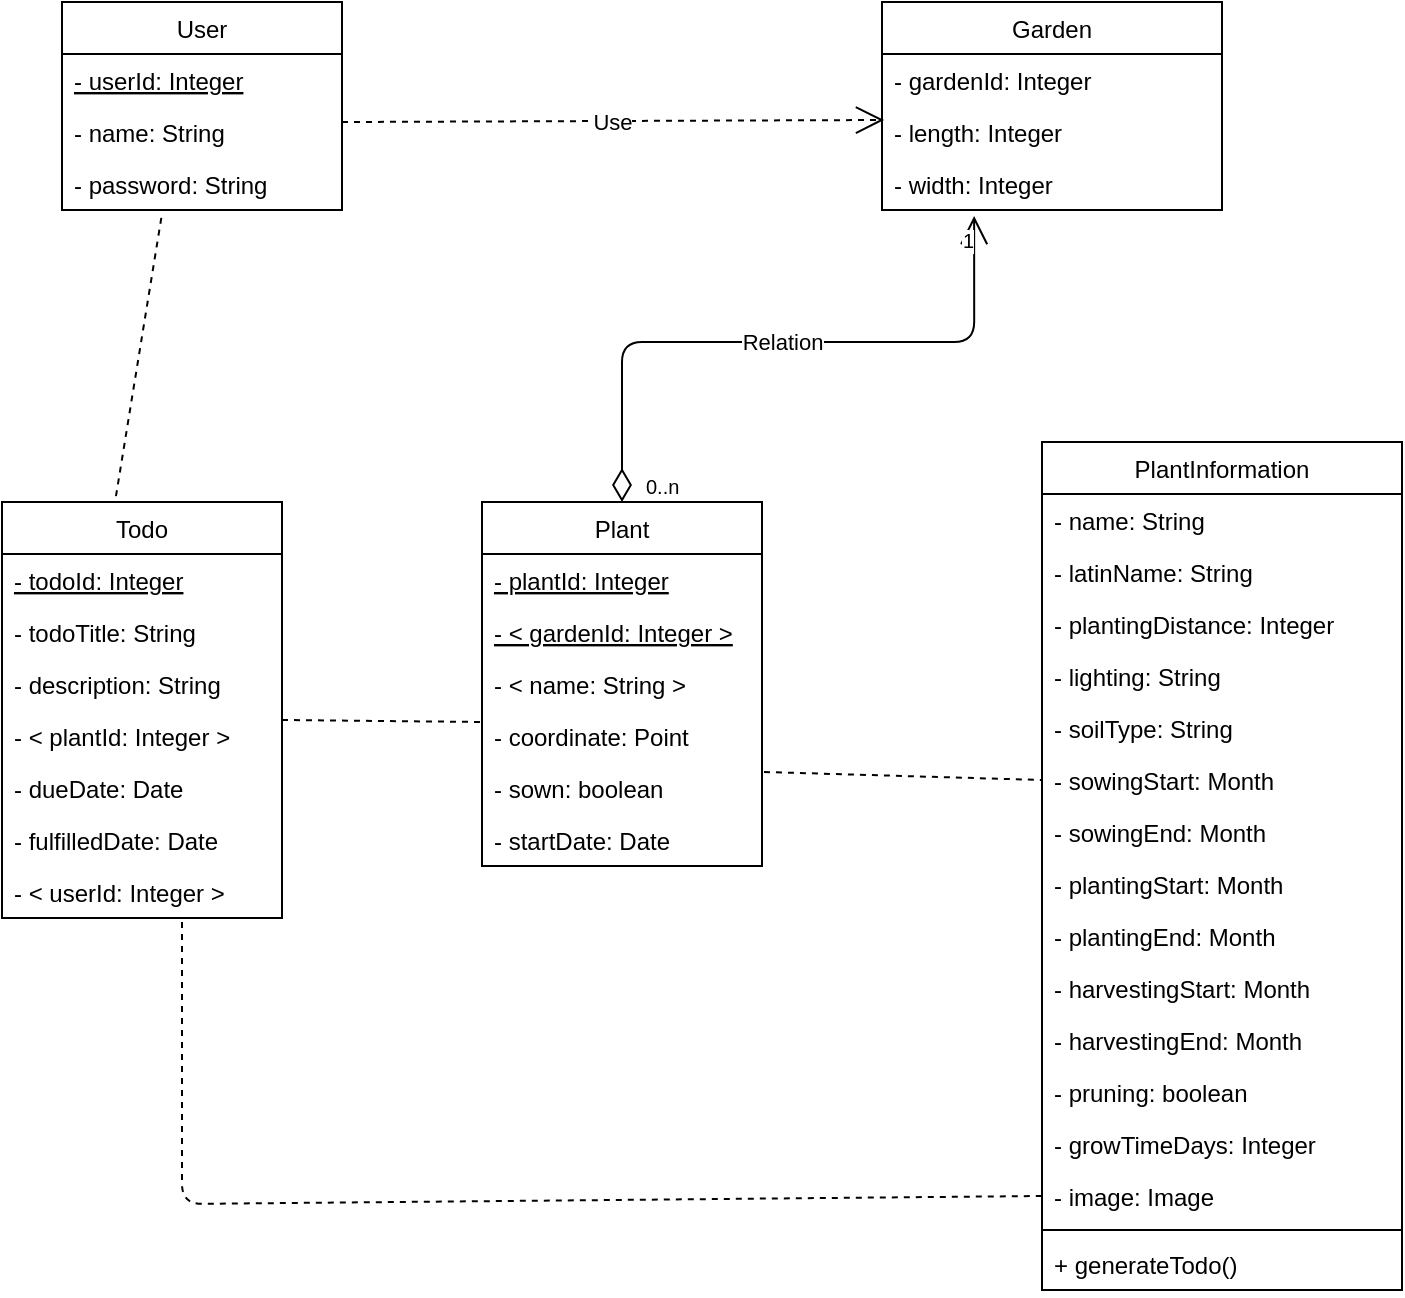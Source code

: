<mxfile version="12.3.9" type="github" pages="1"><diagram id="UogSrCtIEShTxzyLjX_1" name="Page-1"><mxGraphModel dx="1360" dy="834" grid="1" gridSize="10" guides="1" tooltips="1" connect="1" arrows="1" fold="1" page="1" pageScale="1" pageWidth="850" pageHeight="1100" math="0" shadow="0"><root><mxCell id="0"/><mxCell id="1" parent="0"/><mxCell id="djUTZAOE7deF9iOS-QQW-1" value="User" style="swimlane;fontStyle=0;childLayout=stackLayout;horizontal=1;startSize=26;fillColor=none;horizontalStack=0;resizeParent=1;resizeParentMax=0;resizeLast=0;collapsible=1;marginBottom=0;" vertex="1" parent="1"><mxGeometry x="70" y="150" width="140" height="104" as="geometry"/></mxCell><mxCell id="djUTZAOE7deF9iOS-QQW-2" value="- userId: Integer" style="text;strokeColor=none;fillColor=none;align=left;verticalAlign=top;spacingLeft=4;spacingRight=4;overflow=hidden;rotatable=0;points=[[0,0.5],[1,0.5]];portConstraint=eastwest;fontStyle=4" vertex="1" parent="djUTZAOE7deF9iOS-QQW-1"><mxGeometry y="26" width="140" height="26" as="geometry"/></mxCell><mxCell id="djUTZAOE7deF9iOS-QQW-3" value="- name: String" style="text;strokeColor=none;fillColor=none;align=left;verticalAlign=top;spacingLeft=4;spacingRight=4;overflow=hidden;rotatable=0;points=[[0,0.5],[1,0.5]];portConstraint=eastwest;" vertex="1" parent="djUTZAOE7deF9iOS-QQW-1"><mxGeometry y="52" width="140" height="26" as="geometry"/></mxCell><mxCell id="djUTZAOE7deF9iOS-QQW-4" value="- password: String" style="text;strokeColor=none;fillColor=none;align=left;verticalAlign=top;spacingLeft=4;spacingRight=4;overflow=hidden;rotatable=0;points=[[0,0.5],[1,0.5]];portConstraint=eastwest;" vertex="1" parent="djUTZAOE7deF9iOS-QQW-1"><mxGeometry y="78" width="140" height="26" as="geometry"/></mxCell><mxCell id="djUTZAOE7deF9iOS-QQW-5" value="Garden" style="swimlane;fontStyle=0;childLayout=stackLayout;horizontal=1;startSize=26;fillColor=none;horizontalStack=0;resizeParent=1;resizeParentMax=0;resizeLast=0;collapsible=1;marginBottom=0;resizeHeight=1;resizeWidth=1;" vertex="1" parent="1"><mxGeometry x="480" y="150" width="170" height="104" as="geometry"><mxRectangle x="480" y="150" width="70" height="26" as="alternateBounds"/></mxGeometry></mxCell><mxCell id="djUTZAOE7deF9iOS-QQW-6" value="- gardenId: Integer" style="text;strokeColor=none;fillColor=none;align=left;verticalAlign=top;spacingLeft=4;spacingRight=4;overflow=hidden;rotatable=0;points=[[0,0.5],[1,0.5]];portConstraint=eastwest;" vertex="1" parent="djUTZAOE7deF9iOS-QQW-5"><mxGeometry y="26" width="170" height="26" as="geometry"/></mxCell><mxCell id="djUTZAOE7deF9iOS-QQW-7" value="- length: Integer" style="text;strokeColor=none;fillColor=none;align=left;verticalAlign=top;spacingLeft=4;spacingRight=4;overflow=hidden;rotatable=0;points=[[0,0.5],[1,0.5]];portConstraint=eastwest;" vertex="1" parent="djUTZAOE7deF9iOS-QQW-5"><mxGeometry y="52" width="170" height="26" as="geometry"/></mxCell><mxCell id="djUTZAOE7deF9iOS-QQW-23" value="- width: Integer" style="text;strokeColor=none;fillColor=none;align=left;verticalAlign=top;spacingLeft=4;spacingRight=4;overflow=hidden;rotatable=0;points=[[0,0.5],[1,0.5]];portConstraint=eastwest;" vertex="1" parent="djUTZAOE7deF9iOS-QQW-5"><mxGeometry y="78" width="170" height="26" as="geometry"/></mxCell><mxCell id="djUTZAOE7deF9iOS-QQW-35" value="PlantInformation" style="swimlane;fontStyle=0;childLayout=stackLayout;horizontal=1;startSize=26;fillColor=none;horizontalStack=0;resizeParent=1;resizeParentMax=0;resizeLast=0;collapsible=1;marginBottom=0;" vertex="1" parent="1"><mxGeometry x="560" y="370" width="180" height="424" as="geometry"/></mxCell><mxCell id="djUTZAOE7deF9iOS-QQW-36" value="- name: String" style="text;strokeColor=none;fillColor=none;align=left;verticalAlign=top;spacingLeft=4;spacingRight=4;overflow=hidden;rotatable=0;points=[[0,0.5],[1,0.5]];portConstraint=eastwest;" vertex="1" parent="djUTZAOE7deF9iOS-QQW-35"><mxGeometry y="26" width="180" height="26" as="geometry"/></mxCell><mxCell id="djUTZAOE7deF9iOS-QQW-37" value="- latinName: String" style="text;strokeColor=none;fillColor=none;align=left;verticalAlign=top;spacingLeft=4;spacingRight=4;overflow=hidden;rotatable=0;points=[[0,0.5],[1,0.5]];portConstraint=eastwest;" vertex="1" parent="djUTZAOE7deF9iOS-QQW-35"><mxGeometry y="52" width="180" height="26" as="geometry"/></mxCell><mxCell id="djUTZAOE7deF9iOS-QQW-38" value="- plantingDistance: Integer" style="text;strokeColor=none;fillColor=none;align=left;verticalAlign=top;spacingLeft=4;spacingRight=4;overflow=hidden;rotatable=0;points=[[0,0.5],[1,0.5]];portConstraint=eastwest;" vertex="1" parent="djUTZAOE7deF9iOS-QQW-35"><mxGeometry y="78" width="180" height="26" as="geometry"/></mxCell><mxCell id="djUTZAOE7deF9iOS-QQW-39" value="- lighting: String" style="text;strokeColor=none;fillColor=none;align=left;verticalAlign=top;spacingLeft=4;spacingRight=4;overflow=hidden;rotatable=0;points=[[0,0.5],[1,0.5]];portConstraint=eastwest;" vertex="1" parent="djUTZAOE7deF9iOS-QQW-35"><mxGeometry y="104" width="180" height="26" as="geometry"/></mxCell><mxCell id="djUTZAOE7deF9iOS-QQW-40" value="- soilType: String" style="text;strokeColor=none;fillColor=none;align=left;verticalAlign=top;spacingLeft=4;spacingRight=4;overflow=hidden;rotatable=0;points=[[0,0.5],[1,0.5]];portConstraint=eastwest;" vertex="1" parent="djUTZAOE7deF9iOS-QQW-35"><mxGeometry y="130" width="180" height="26" as="geometry"/></mxCell><mxCell id="djUTZAOE7deF9iOS-QQW-41" value="- sowingStart: Month" style="text;strokeColor=none;fillColor=none;align=left;verticalAlign=top;spacingLeft=4;spacingRight=4;overflow=hidden;rotatable=0;points=[[0,0.5],[1,0.5]];portConstraint=eastwest;" vertex="1" parent="djUTZAOE7deF9iOS-QQW-35"><mxGeometry y="156" width="180" height="26" as="geometry"/></mxCell><mxCell id="djUTZAOE7deF9iOS-QQW-43" value="- sowingEnd: Month" style="text;strokeColor=none;fillColor=none;align=left;verticalAlign=top;spacingLeft=4;spacingRight=4;overflow=hidden;rotatable=0;points=[[0,0.5],[1,0.5]];portConstraint=eastwest;" vertex="1" parent="djUTZAOE7deF9iOS-QQW-35"><mxGeometry y="182" width="180" height="26" as="geometry"/></mxCell><mxCell id="djUTZAOE7deF9iOS-QQW-44" value="- plantingStart: Month" style="text;strokeColor=none;fillColor=none;align=left;verticalAlign=top;spacingLeft=4;spacingRight=4;overflow=hidden;rotatable=0;points=[[0,0.5],[1,0.5]];portConstraint=eastwest;" vertex="1" parent="djUTZAOE7deF9iOS-QQW-35"><mxGeometry y="208" width="180" height="26" as="geometry"/></mxCell><mxCell id="djUTZAOE7deF9iOS-QQW-45" value="- plantingEnd: Month" style="text;strokeColor=none;fillColor=none;align=left;verticalAlign=top;spacingLeft=4;spacingRight=4;overflow=hidden;rotatable=0;points=[[0,0.5],[1,0.5]];portConstraint=eastwest;" vertex="1" parent="djUTZAOE7deF9iOS-QQW-35"><mxGeometry y="234" width="180" height="26" as="geometry"/></mxCell><mxCell id="djUTZAOE7deF9iOS-QQW-46" value="- harvestingStart: Month" style="text;strokeColor=none;fillColor=none;align=left;verticalAlign=top;spacingLeft=4;spacingRight=4;overflow=hidden;rotatable=0;points=[[0,0.5],[1,0.5]];portConstraint=eastwest;" vertex="1" parent="djUTZAOE7deF9iOS-QQW-35"><mxGeometry y="260" width="180" height="26" as="geometry"/></mxCell><mxCell id="djUTZAOE7deF9iOS-QQW-47" value="- harvestingEnd: Month" style="text;strokeColor=none;fillColor=none;align=left;verticalAlign=top;spacingLeft=4;spacingRight=4;overflow=hidden;rotatable=0;points=[[0,0.5],[1,0.5]];portConstraint=eastwest;" vertex="1" parent="djUTZAOE7deF9iOS-QQW-35"><mxGeometry y="286" width="180" height="26" as="geometry"/></mxCell><mxCell id="djUTZAOE7deF9iOS-QQW-48" value="- pruning: boolean" style="text;strokeColor=none;fillColor=none;align=left;verticalAlign=top;spacingLeft=4;spacingRight=4;overflow=hidden;rotatable=0;points=[[0,0.5],[1,0.5]];portConstraint=eastwest;" vertex="1" parent="djUTZAOE7deF9iOS-QQW-35"><mxGeometry y="312" width="180" height="26" as="geometry"/></mxCell><mxCell id="djUTZAOE7deF9iOS-QQW-88" value="- growTimeDays: Integer" style="text;strokeColor=none;fillColor=none;align=left;verticalAlign=top;spacingLeft=4;spacingRight=4;overflow=hidden;rotatable=0;points=[[0,0.5],[1,0.5]];portConstraint=eastwest;" vertex="1" parent="djUTZAOE7deF9iOS-QQW-35"><mxGeometry y="338" width="180" height="26" as="geometry"/></mxCell><mxCell id="djUTZAOE7deF9iOS-QQW-75" value="- image: Image" style="text;strokeColor=none;fillColor=none;align=left;verticalAlign=top;spacingLeft=4;spacingRight=4;overflow=hidden;rotatable=0;points=[[0,0.5],[1,0.5]];portConstraint=eastwest;" vertex="1" parent="djUTZAOE7deF9iOS-QQW-35"><mxGeometry y="364" width="180" height="26" as="geometry"/></mxCell><mxCell id="djUTZAOE7deF9iOS-QQW-84" value="" style="line;strokeWidth=1;fillColor=none;align=left;verticalAlign=middle;spacingTop=-1;spacingLeft=3;spacingRight=3;rotatable=0;labelPosition=right;points=[];portConstraint=eastwest;" vertex="1" parent="djUTZAOE7deF9iOS-QQW-35"><mxGeometry y="390" width="180" height="8" as="geometry"/></mxCell><mxCell id="djUTZAOE7deF9iOS-QQW-79" value="+ generateTodo()" style="text;strokeColor=none;fillColor=none;align=left;verticalAlign=top;spacingLeft=4;spacingRight=4;overflow=hidden;rotatable=0;points=[[0,0.5],[1,0.5]];portConstraint=eastwest;" vertex="1" parent="djUTZAOE7deF9iOS-QQW-35"><mxGeometry y="398" width="180" height="26" as="geometry"/></mxCell><mxCell id="djUTZAOE7deF9iOS-QQW-49" value="Plant" style="swimlane;fontStyle=0;childLayout=stackLayout;horizontal=1;startSize=26;fillColor=none;horizontalStack=0;resizeParent=1;resizeParentMax=0;resizeLast=0;collapsible=1;marginBottom=0;" vertex="1" parent="1"><mxGeometry x="280" y="400" width="140" height="182" as="geometry"/></mxCell><mxCell id="djUTZAOE7deF9iOS-QQW-50" value="- plantId: Integer" style="text;strokeColor=none;fillColor=none;align=left;verticalAlign=top;spacingLeft=4;spacingRight=4;overflow=hidden;rotatable=0;points=[[0,0.5],[1,0.5]];portConstraint=eastwest;fontStyle=4" vertex="1" parent="djUTZAOE7deF9iOS-QQW-49"><mxGeometry y="26" width="140" height="26" as="geometry"/></mxCell><mxCell id="djUTZAOE7deF9iOS-QQW-51" value="- &lt; gardenId: Integer &gt;" style="text;strokeColor=none;fillColor=none;align=left;verticalAlign=top;spacingLeft=4;spacingRight=4;overflow=hidden;rotatable=0;points=[[0,0.5],[1,0.5]];portConstraint=eastwest;fontStyle=4" vertex="1" parent="djUTZAOE7deF9iOS-QQW-49"><mxGeometry y="52" width="140" height="26" as="geometry"/></mxCell><mxCell id="djUTZAOE7deF9iOS-QQW-53" value="- &lt; name: String &gt;" style="text;strokeColor=none;fillColor=none;align=left;verticalAlign=top;spacingLeft=4;spacingRight=4;overflow=hidden;rotatable=0;points=[[0,0.5],[1,0.5]];portConstraint=eastwest;" vertex="1" parent="djUTZAOE7deF9iOS-QQW-49"><mxGeometry y="78" width="140" height="26" as="geometry"/></mxCell><mxCell id="djUTZAOE7deF9iOS-QQW-54" value="- coordinate: Point" style="text;strokeColor=none;fillColor=none;align=left;verticalAlign=top;spacingLeft=4;spacingRight=4;overflow=hidden;rotatable=0;points=[[0,0.5],[1,0.5]];portConstraint=eastwest;" vertex="1" parent="djUTZAOE7deF9iOS-QQW-49"><mxGeometry y="104" width="140" height="26" as="geometry"/></mxCell><mxCell id="djUTZAOE7deF9iOS-QQW-55" value="- sown: boolean" style="text;strokeColor=none;fillColor=none;align=left;verticalAlign=top;spacingLeft=4;spacingRight=4;overflow=hidden;rotatable=0;points=[[0,0.5],[1,0.5]];portConstraint=eastwest;" vertex="1" parent="djUTZAOE7deF9iOS-QQW-49"><mxGeometry y="130" width="140" height="26" as="geometry"/></mxCell><mxCell id="djUTZAOE7deF9iOS-QQW-57" value="- startDate: Date" style="text;strokeColor=none;fillColor=none;align=left;verticalAlign=top;spacingLeft=4;spacingRight=4;overflow=hidden;rotatable=0;points=[[0,0.5],[1,0.5]];portConstraint=eastwest;" vertex="1" parent="djUTZAOE7deF9iOS-QQW-49"><mxGeometry y="156" width="140" height="26" as="geometry"/></mxCell><mxCell id="djUTZAOE7deF9iOS-QQW-56" value="Use" style="endArrow=open;endSize=12;dashed=1;html=1;entryX=0.006;entryY=0.269;entryDx=0;entryDy=0;exitX=1;exitY=0.308;exitDx=0;exitDy=0;exitPerimeter=0;entryPerimeter=0;" edge="1" parent="1" source="djUTZAOE7deF9iOS-QQW-3" target="djUTZAOE7deF9iOS-QQW-7"><mxGeometry width="160" relative="1" as="geometry"><mxPoint x="210" y="215" as="sourcePoint"/><mxPoint x="410" y="210" as="targetPoint"/></mxGeometry></mxCell><mxCell id="djUTZAOE7deF9iOS-QQW-59" value="Relation" style="endArrow=open;html=1;endSize=12;startArrow=diamondThin;startSize=14;startFill=0;edgeStyle=orthogonalEdgeStyle;entryX=0.271;entryY=1.115;entryDx=0;entryDy=0;entryPerimeter=0;" edge="1" parent="1" source="djUTZAOE7deF9iOS-QQW-49" target="djUTZAOE7deF9iOS-QQW-23"><mxGeometry relative="1" as="geometry"><mxPoint x="380" y="320" as="sourcePoint"/><mxPoint x="540" y="320" as="targetPoint"/><Array as="points"><mxPoint x="350" y="320"/><mxPoint x="526" y="320"/></Array></mxGeometry></mxCell><mxCell id="djUTZAOE7deF9iOS-QQW-60" value="0..n" style="resizable=0;html=1;align=left;verticalAlign=top;labelBackgroundColor=#ffffff;fontSize=10;" connectable="0" vertex="1" parent="djUTZAOE7deF9iOS-QQW-59"><mxGeometry x="-1" relative="1" as="geometry"><mxPoint x="10" y="-20" as="offset"/></mxGeometry></mxCell><mxCell id="djUTZAOE7deF9iOS-QQW-61" value="1" style="resizable=0;html=1;align=right;verticalAlign=top;labelBackgroundColor=#ffffff;fontSize=10;" connectable="0" vertex="1" parent="djUTZAOE7deF9iOS-QQW-59"><mxGeometry x="1" relative="1" as="geometry"/></mxCell><mxCell id="djUTZAOE7deF9iOS-QQW-69" value="Todo" style="swimlane;fontStyle=0;childLayout=stackLayout;horizontal=1;startSize=26;fillColor=none;horizontalStack=0;resizeParent=1;resizeParentMax=0;resizeLast=0;collapsible=1;marginBottom=0;" vertex="1" parent="1"><mxGeometry x="40" y="400" width="140" height="208" as="geometry"/></mxCell><mxCell id="djUTZAOE7deF9iOS-QQW-70" value="- todoId: Integer" style="text;strokeColor=none;fillColor=none;align=left;verticalAlign=top;spacingLeft=4;spacingRight=4;overflow=hidden;rotatable=0;points=[[0,0.5],[1,0.5]];portConstraint=eastwest;fontStyle=4" vertex="1" parent="djUTZAOE7deF9iOS-QQW-69"><mxGeometry y="26" width="140" height="26" as="geometry"/></mxCell><mxCell id="djUTZAOE7deF9iOS-QQW-71" value="- todoTitle: String" style="text;strokeColor=none;fillColor=none;align=left;verticalAlign=top;spacingLeft=4;spacingRight=4;overflow=hidden;rotatable=0;points=[[0,0.5],[1,0.5]];portConstraint=eastwest;" vertex="1" parent="djUTZAOE7deF9iOS-QQW-69"><mxGeometry y="52" width="140" height="26" as="geometry"/></mxCell><mxCell id="djUTZAOE7deF9iOS-QQW-72" value="- description: String" style="text;strokeColor=none;fillColor=none;align=left;verticalAlign=top;spacingLeft=4;spacingRight=4;overflow=hidden;rotatable=0;points=[[0,0.5],[1,0.5]];portConstraint=eastwest;" vertex="1" parent="djUTZAOE7deF9iOS-QQW-69"><mxGeometry y="78" width="140" height="26" as="geometry"/></mxCell><mxCell id="djUTZAOE7deF9iOS-QQW-73" value="- &lt; plantId: Integer &gt;" style="text;strokeColor=none;fillColor=none;align=left;verticalAlign=top;spacingLeft=4;spacingRight=4;overflow=hidden;rotatable=0;points=[[0,0.5],[1,0.5]];portConstraint=eastwest;" vertex="1" parent="djUTZAOE7deF9iOS-QQW-69"><mxGeometry y="104" width="140" height="26" as="geometry"/></mxCell><mxCell id="djUTZAOE7deF9iOS-QQW-74" value="- dueDate: Date" style="text;strokeColor=none;fillColor=none;align=left;verticalAlign=top;spacingLeft=4;spacingRight=4;overflow=hidden;rotatable=0;points=[[0,0.5],[1,0.5]];portConstraint=eastwest;" vertex="1" parent="djUTZAOE7deF9iOS-QQW-69"><mxGeometry y="130" width="140" height="26" as="geometry"/></mxCell><mxCell id="djUTZAOE7deF9iOS-QQW-76" value="- fulfilledDate: Date" style="text;strokeColor=none;fillColor=none;align=left;verticalAlign=top;spacingLeft=4;spacingRight=4;overflow=hidden;rotatable=0;points=[[0,0.5],[1,0.5]];portConstraint=eastwest;" vertex="1" parent="djUTZAOE7deF9iOS-QQW-69"><mxGeometry y="156" width="140" height="26" as="geometry"/></mxCell><mxCell id="djUTZAOE7deF9iOS-QQW-77" value="- &lt; userId: Integer &gt;" style="text;strokeColor=none;fillColor=none;align=left;verticalAlign=top;spacingLeft=4;spacingRight=4;overflow=hidden;rotatable=0;points=[[0,0.5],[1,0.5]];portConstraint=eastwest;" vertex="1" parent="djUTZAOE7deF9iOS-QQW-69"><mxGeometry y="182" width="140" height="26" as="geometry"/></mxCell><mxCell id="djUTZAOE7deF9iOS-QQW-78" value="" style="endArrow=none;dashed=1;html=1;entryX=0.357;entryY=1.077;entryDx=0;entryDy=0;entryPerimeter=0;exitX=0.407;exitY=-0.014;exitDx=0;exitDy=0;exitPerimeter=0;" edge="1" parent="1" source="djUTZAOE7deF9iOS-QQW-69" target="djUTZAOE7deF9iOS-QQW-4"><mxGeometry width="50" height="50" relative="1" as="geometry"><mxPoint x="90" y="350" as="sourcePoint"/><mxPoint x="140" y="300" as="targetPoint"/></mxGeometry></mxCell><mxCell id="djUTZAOE7deF9iOS-QQW-85" value="" style="endArrow=none;dashed=1;html=1;entryX=0;entryY=0.5;entryDx=0;entryDy=0;" edge="1" parent="1" target="djUTZAOE7deF9iOS-QQW-75"><mxGeometry width="50" height="50" relative="1" as="geometry"><mxPoint x="130" y="610" as="sourcePoint"/><mxPoint x="550" y="770" as="targetPoint"/><Array as="points"><mxPoint x="130" y="751"/></Array></mxGeometry></mxCell><mxCell id="djUTZAOE7deF9iOS-QQW-86" value="" style="endArrow=none;dashed=1;html=1;entryX=0;entryY=0.231;entryDx=0;entryDy=0;entryPerimeter=0;exitX=1;exitY=0.192;exitDx=0;exitDy=0;exitPerimeter=0;" edge="1" parent="1" source="djUTZAOE7deF9iOS-QQW-73" target="djUTZAOE7deF9iOS-QQW-54"><mxGeometry width="50" height="50" relative="1" as="geometry"><mxPoint x="200" y="520" as="sourcePoint"/><mxPoint x="260" y="480" as="targetPoint"/></mxGeometry></mxCell><mxCell id="djUTZAOE7deF9iOS-QQW-87" value="" style="endArrow=none;dashed=1;html=1;entryX=0;entryY=0.5;entryDx=0;entryDy=0;exitX=1.007;exitY=0.192;exitDx=0;exitDy=0;exitPerimeter=0;" edge="1" parent="1" source="djUTZAOE7deF9iOS-QQW-55" target="djUTZAOE7deF9iOS-QQW-41"><mxGeometry width="50" height="50" relative="1" as="geometry"><mxPoint x="470" y="550" as="sourcePoint"/><mxPoint x="520" y="500" as="targetPoint"/></mxGeometry></mxCell></root></mxGraphModel></diagram></mxfile>